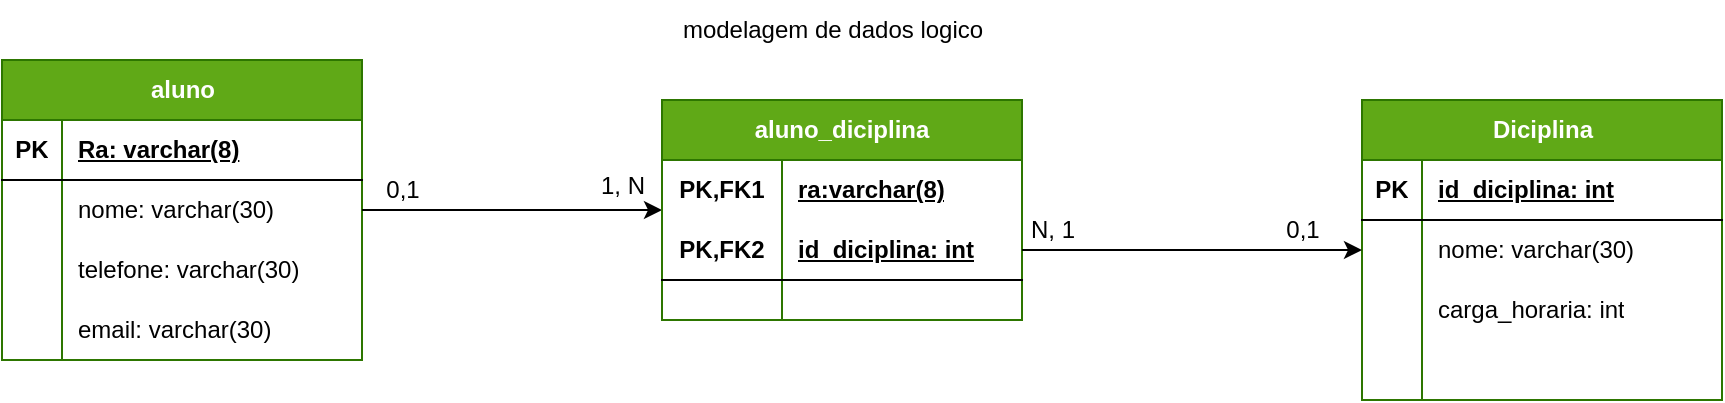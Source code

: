 <mxfile>
    <diagram name="Página-1" id="hj5oAvPs9bW1YueuxRnk">
        <mxGraphModel dx="810" dy="614" grid="1" gridSize="10" guides="1" tooltips="1" connect="1" arrows="1" fold="1" page="1" pageScale="1" pageWidth="827" pageHeight="1169" math="0" shadow="0">
            <root>
                <mxCell id="0"/>
                <mxCell id="1" parent="0"/>
                <mxCell id="XlVx4MY8PyVxlzWwPsr9-1" value="&lt;font style=&quot;vertical-align: inherit;&quot;&gt;&lt;font style=&quot;vertical-align: inherit;&quot;&gt;&lt;font style=&quot;vertical-align: inherit;&quot;&gt;&lt;font style=&quot;vertical-align: inherit;&quot;&gt;&lt;font style=&quot;vertical-align: inherit;&quot;&gt;&lt;font style=&quot;vertical-align: inherit;&quot;&gt;&lt;font style=&quot;vertical-align: inherit;&quot;&gt;&lt;font style=&quot;vertical-align: inherit;&quot;&gt;&lt;font style=&quot;vertical-align: inherit;&quot;&gt;&lt;font style=&quot;vertical-align: inherit;&quot;&gt;aluno&lt;/font&gt;&lt;/font&gt;&lt;/font&gt;&lt;/font&gt;&lt;/font&gt;&lt;/font&gt;&lt;/font&gt;&lt;/font&gt;&lt;/font&gt;&lt;/font&gt;" style="shape=table;startSize=30;container=1;collapsible=1;childLayout=tableLayout;fixedRows=1;rowLines=0;fontStyle=1;align=center;resizeLast=1;html=1;fillColor=#60a917;strokeColor=#2D7600;fontColor=#ffffff;" parent="1" vertex="1">
                    <mxGeometry x="210" y="180" width="180" height="150" as="geometry"/>
                </mxCell>
                <mxCell id="XlVx4MY8PyVxlzWwPsr9-2" value="" style="shape=tableRow;horizontal=0;startSize=0;swimlaneHead=0;swimlaneBody=0;fillColor=none;collapsible=0;dropTarget=0;points=[[0,0.5],[1,0.5]];portConstraint=eastwest;top=0;left=0;right=0;bottom=1;" parent="XlVx4MY8PyVxlzWwPsr9-1" vertex="1">
                    <mxGeometry y="30" width="180" height="30" as="geometry"/>
                </mxCell>
                <mxCell id="XlVx4MY8PyVxlzWwPsr9-3" value="PK" style="shape=partialRectangle;connectable=0;fillColor=none;top=0;left=0;bottom=0;right=0;fontStyle=1;overflow=hidden;whiteSpace=wrap;html=1;" parent="XlVx4MY8PyVxlzWwPsr9-2" vertex="1">
                    <mxGeometry width="30" height="30" as="geometry">
                        <mxRectangle width="30" height="30" as="alternateBounds"/>
                    </mxGeometry>
                </mxCell>
                <mxCell id="XlVx4MY8PyVxlzWwPsr9-4" value="&lt;font style=&quot;vertical-align: inherit;&quot;&gt;&lt;font style=&quot;vertical-align: inherit;&quot;&gt;Ra: varchar(8)&lt;/font&gt;&lt;/font&gt;" style="shape=partialRectangle;connectable=0;fillColor=none;top=0;left=0;bottom=0;right=0;align=left;spacingLeft=6;fontStyle=5;overflow=hidden;whiteSpace=wrap;html=1;" parent="XlVx4MY8PyVxlzWwPsr9-2" vertex="1">
                    <mxGeometry x="30" width="150" height="30" as="geometry">
                        <mxRectangle width="150" height="30" as="alternateBounds"/>
                    </mxGeometry>
                </mxCell>
                <mxCell id="XlVx4MY8PyVxlzWwPsr9-5" value="" style="shape=tableRow;horizontal=0;startSize=0;swimlaneHead=0;swimlaneBody=0;fillColor=none;collapsible=0;dropTarget=0;points=[[0,0.5],[1,0.5]];portConstraint=eastwest;top=0;left=0;right=0;bottom=0;" parent="XlVx4MY8PyVxlzWwPsr9-1" vertex="1">
                    <mxGeometry y="60" width="180" height="30" as="geometry"/>
                </mxCell>
                <mxCell id="XlVx4MY8PyVxlzWwPsr9-6" value="" style="shape=partialRectangle;connectable=0;fillColor=none;top=0;left=0;bottom=0;right=0;editable=1;overflow=hidden;whiteSpace=wrap;html=1;" parent="XlVx4MY8PyVxlzWwPsr9-5" vertex="1">
                    <mxGeometry width="30" height="30" as="geometry">
                        <mxRectangle width="30" height="30" as="alternateBounds"/>
                    </mxGeometry>
                </mxCell>
                <mxCell id="XlVx4MY8PyVxlzWwPsr9-7" value="&lt;font style=&quot;vertical-align: inherit;&quot;&gt;&lt;font style=&quot;vertical-align: inherit;&quot;&gt;nome: varchar(30)&lt;/font&gt;&lt;/font&gt;" style="shape=partialRectangle;connectable=0;fillColor=none;top=0;left=0;bottom=0;right=0;align=left;spacingLeft=6;overflow=hidden;whiteSpace=wrap;html=1;" parent="XlVx4MY8PyVxlzWwPsr9-5" vertex="1">
                    <mxGeometry x="30" width="150" height="30" as="geometry">
                        <mxRectangle width="150" height="30" as="alternateBounds"/>
                    </mxGeometry>
                </mxCell>
                <mxCell id="XlVx4MY8PyVxlzWwPsr9-8" value="" style="shape=tableRow;horizontal=0;startSize=0;swimlaneHead=0;swimlaneBody=0;fillColor=none;collapsible=0;dropTarget=0;points=[[0,0.5],[1,0.5]];portConstraint=eastwest;top=0;left=0;right=0;bottom=0;" parent="XlVx4MY8PyVxlzWwPsr9-1" vertex="1">
                    <mxGeometry y="90" width="180" height="30" as="geometry"/>
                </mxCell>
                <mxCell id="XlVx4MY8PyVxlzWwPsr9-9" value="" style="shape=partialRectangle;connectable=0;fillColor=none;top=0;left=0;bottom=0;right=0;editable=1;overflow=hidden;whiteSpace=wrap;html=1;" parent="XlVx4MY8PyVxlzWwPsr9-8" vertex="1">
                    <mxGeometry width="30" height="30" as="geometry">
                        <mxRectangle width="30" height="30" as="alternateBounds"/>
                    </mxGeometry>
                </mxCell>
                <mxCell id="XlVx4MY8PyVxlzWwPsr9-10" value="&lt;font style=&quot;vertical-align: inherit;&quot;&gt;&lt;font style=&quot;vertical-align: inherit;&quot;&gt;telefone: varchar(30)&lt;/font&gt;&lt;/font&gt;" style="shape=partialRectangle;connectable=0;fillColor=none;top=0;left=0;bottom=0;right=0;align=left;spacingLeft=6;overflow=hidden;whiteSpace=wrap;html=1;" parent="XlVx4MY8PyVxlzWwPsr9-8" vertex="1">
                    <mxGeometry x="30" width="150" height="30" as="geometry">
                        <mxRectangle width="150" height="30" as="alternateBounds"/>
                    </mxGeometry>
                </mxCell>
                <mxCell id="XlVx4MY8PyVxlzWwPsr9-11" value="" style="shape=tableRow;horizontal=0;startSize=0;swimlaneHead=0;swimlaneBody=0;fillColor=none;collapsible=0;dropTarget=0;points=[[0,0.5],[1,0.5]];portConstraint=eastwest;top=0;left=0;right=0;bottom=0;" parent="XlVx4MY8PyVxlzWwPsr9-1" vertex="1">
                    <mxGeometry y="120" width="180" height="30" as="geometry"/>
                </mxCell>
                <mxCell id="XlVx4MY8PyVxlzWwPsr9-12" value="" style="shape=partialRectangle;connectable=0;fillColor=none;top=0;left=0;bottom=0;right=0;editable=1;overflow=hidden;whiteSpace=wrap;html=1;" parent="XlVx4MY8PyVxlzWwPsr9-11" vertex="1">
                    <mxGeometry width="30" height="30" as="geometry">
                        <mxRectangle width="30" height="30" as="alternateBounds"/>
                    </mxGeometry>
                </mxCell>
                <mxCell id="XlVx4MY8PyVxlzWwPsr9-13" value="&lt;font style=&quot;vertical-align: inherit;&quot;&gt;&lt;font style=&quot;vertical-align: inherit;&quot;&gt;email: varchar(30)&lt;/font&gt;&lt;/font&gt;" style="shape=partialRectangle;connectable=0;fillColor=none;top=0;left=0;bottom=0;right=0;align=left;spacingLeft=6;overflow=hidden;whiteSpace=wrap;html=1;" parent="XlVx4MY8PyVxlzWwPsr9-11" vertex="1">
                    <mxGeometry x="30" width="150" height="30" as="geometry">
                        <mxRectangle width="150" height="30" as="alternateBounds"/>
                    </mxGeometry>
                </mxCell>
                <mxCell id="XlVx4MY8PyVxlzWwPsr9-14" style="edgeStyle=orthogonalEdgeStyle;rounded=0;orthogonalLoop=1;jettySize=auto;html=1;" parent="1" source="XlVx4MY8PyVxlzWwPsr9-5" target="XlVx4MY8PyVxlzWwPsr9-15" edge="1">
                    <mxGeometry relative="1" as="geometry">
                        <mxPoint x="630" y="275" as="targetPoint"/>
                    </mxGeometry>
                </mxCell>
                <mxCell id="XlVx4MY8PyVxlzWwPsr9-15" value="aluno_diciplina" style="shape=table;startSize=30;container=1;collapsible=1;childLayout=tableLayout;fixedRows=1;rowLines=0;fontStyle=1;align=center;resizeLast=1;html=1;whiteSpace=wrap;fillColor=#60a917;fontColor=#ffffff;strokeColor=#2D7600;" parent="1" vertex="1">
                    <mxGeometry x="540" y="200" width="180" height="110" as="geometry"/>
                </mxCell>
                <mxCell id="XlVx4MY8PyVxlzWwPsr9-16" value="" style="shape=tableRow;horizontal=0;startSize=0;swimlaneHead=0;swimlaneBody=0;fillColor=none;collapsible=0;dropTarget=0;points=[[0,0.5],[1,0.5]];portConstraint=eastwest;top=0;left=0;right=0;bottom=0;html=1;" parent="XlVx4MY8PyVxlzWwPsr9-15" vertex="1">
                    <mxGeometry y="30" width="180" height="30" as="geometry"/>
                </mxCell>
                <mxCell id="XlVx4MY8PyVxlzWwPsr9-17" value="PK,FK1" style="shape=partialRectangle;connectable=0;fillColor=none;top=0;left=0;bottom=0;right=0;fontStyle=1;overflow=hidden;html=1;whiteSpace=wrap;" parent="XlVx4MY8PyVxlzWwPsr9-16" vertex="1">
                    <mxGeometry width="60" height="30" as="geometry">
                        <mxRectangle width="60" height="30" as="alternateBounds"/>
                    </mxGeometry>
                </mxCell>
                <mxCell id="XlVx4MY8PyVxlzWwPsr9-18" value="&lt;font style=&quot;vertical-align: inherit;&quot;&gt;&lt;font style=&quot;vertical-align: inherit;&quot;&gt;ra:varchar(8)&lt;/font&gt;&lt;/font&gt;" style="shape=partialRectangle;connectable=0;fillColor=none;top=0;left=0;bottom=0;right=0;align=left;spacingLeft=6;fontStyle=5;overflow=hidden;html=1;whiteSpace=wrap;" parent="XlVx4MY8PyVxlzWwPsr9-16" vertex="1">
                    <mxGeometry x="60" width="120" height="30" as="geometry">
                        <mxRectangle width="120" height="30" as="alternateBounds"/>
                    </mxGeometry>
                </mxCell>
                <mxCell id="XlVx4MY8PyVxlzWwPsr9-19" value="" style="shape=tableRow;horizontal=0;startSize=0;swimlaneHead=0;swimlaneBody=0;fillColor=none;collapsible=0;dropTarget=0;points=[[0,0.5],[1,0.5]];portConstraint=eastwest;top=0;left=0;right=0;bottom=1;html=1;" parent="XlVx4MY8PyVxlzWwPsr9-15" vertex="1">
                    <mxGeometry y="60" width="180" height="30" as="geometry"/>
                </mxCell>
                <mxCell id="XlVx4MY8PyVxlzWwPsr9-20" value="PK,FK2" style="shape=partialRectangle;connectable=0;fillColor=none;top=0;left=0;bottom=0;right=0;fontStyle=1;overflow=hidden;html=1;whiteSpace=wrap;" parent="XlVx4MY8PyVxlzWwPsr9-19" vertex="1">
                    <mxGeometry width="60" height="30" as="geometry">
                        <mxRectangle width="60" height="30" as="alternateBounds"/>
                    </mxGeometry>
                </mxCell>
                <mxCell id="XlVx4MY8PyVxlzWwPsr9-21" value="&lt;font style=&quot;vertical-align: inherit;&quot;&gt;&lt;font style=&quot;vertical-align: inherit;&quot;&gt;id_diciplina: int&lt;/font&gt;&lt;/font&gt;" style="shape=partialRectangle;connectable=0;fillColor=none;top=0;left=0;bottom=0;right=0;align=left;spacingLeft=6;fontStyle=5;overflow=hidden;html=1;whiteSpace=wrap;" parent="XlVx4MY8PyVxlzWwPsr9-19" vertex="1">
                    <mxGeometry x="60" width="120" height="30" as="geometry">
                        <mxRectangle width="120" height="30" as="alternateBounds"/>
                    </mxGeometry>
                </mxCell>
                <mxCell id="XlVx4MY8PyVxlzWwPsr9-22" value="" style="shape=tableRow;horizontal=0;startSize=0;swimlaneHead=0;swimlaneBody=0;fillColor=none;collapsible=0;dropTarget=0;points=[[0,0.5],[1,0.5]];portConstraint=eastwest;top=0;left=0;right=0;bottom=0;html=1;" parent="XlVx4MY8PyVxlzWwPsr9-15" vertex="1">
                    <mxGeometry y="90" width="180" height="20" as="geometry"/>
                </mxCell>
                <mxCell id="XlVx4MY8PyVxlzWwPsr9-23" value="" style="shape=partialRectangle;connectable=0;fillColor=none;top=0;left=0;bottom=0;right=0;editable=1;overflow=hidden;html=1;whiteSpace=wrap;" parent="XlVx4MY8PyVxlzWwPsr9-22" vertex="1">
                    <mxGeometry width="60" height="20" as="geometry">
                        <mxRectangle width="60" height="20" as="alternateBounds"/>
                    </mxGeometry>
                </mxCell>
                <mxCell id="XlVx4MY8PyVxlzWwPsr9-24" value="" style="shape=partialRectangle;connectable=0;fillColor=none;top=0;left=0;bottom=0;right=0;align=left;spacingLeft=6;overflow=hidden;html=1;whiteSpace=wrap;" parent="XlVx4MY8PyVxlzWwPsr9-22" vertex="1">
                    <mxGeometry x="60" width="120" height="20" as="geometry">
                        <mxRectangle width="120" height="20" as="alternateBounds"/>
                    </mxGeometry>
                </mxCell>
                <mxCell id="XlVx4MY8PyVxlzWwPsr9-28" value="Diciplina" style="shape=table;startSize=30;container=1;collapsible=1;childLayout=tableLayout;fixedRows=1;rowLines=0;fontStyle=1;align=center;resizeLast=1;html=1;fillColor=#60a917;fontColor=#ffffff;strokeColor=#2D7600;" parent="1" vertex="1">
                    <mxGeometry x="890" y="200" width="180" height="150" as="geometry"/>
                </mxCell>
                <mxCell id="XlVx4MY8PyVxlzWwPsr9-29" value="" style="shape=tableRow;horizontal=0;startSize=0;swimlaneHead=0;swimlaneBody=0;fillColor=none;collapsible=0;dropTarget=0;points=[[0,0.5],[1,0.5]];portConstraint=eastwest;top=0;left=0;right=0;bottom=1;" parent="XlVx4MY8PyVxlzWwPsr9-28" vertex="1">
                    <mxGeometry y="30" width="180" height="30" as="geometry"/>
                </mxCell>
                <mxCell id="XlVx4MY8PyVxlzWwPsr9-30" value="PK" style="shape=partialRectangle;connectable=0;fillColor=none;top=0;left=0;bottom=0;right=0;fontStyle=1;overflow=hidden;whiteSpace=wrap;html=1;" parent="XlVx4MY8PyVxlzWwPsr9-29" vertex="1">
                    <mxGeometry width="30" height="30" as="geometry">
                        <mxRectangle width="30" height="30" as="alternateBounds"/>
                    </mxGeometry>
                </mxCell>
                <mxCell id="XlVx4MY8PyVxlzWwPsr9-31" value="id_diciplina: int" style="shape=partialRectangle;connectable=0;fillColor=none;top=0;left=0;bottom=0;right=0;align=left;spacingLeft=6;fontStyle=5;overflow=hidden;whiteSpace=wrap;html=1;" parent="XlVx4MY8PyVxlzWwPsr9-29" vertex="1">
                    <mxGeometry x="30" width="150" height="30" as="geometry">
                        <mxRectangle width="150" height="30" as="alternateBounds"/>
                    </mxGeometry>
                </mxCell>
                <mxCell id="XlVx4MY8PyVxlzWwPsr9-32" value="" style="shape=tableRow;horizontal=0;startSize=0;swimlaneHead=0;swimlaneBody=0;fillColor=none;collapsible=0;dropTarget=0;points=[[0,0.5],[1,0.5]];portConstraint=eastwest;top=0;left=0;right=0;bottom=0;" parent="XlVx4MY8PyVxlzWwPsr9-28" vertex="1">
                    <mxGeometry y="60" width="180" height="30" as="geometry"/>
                </mxCell>
                <mxCell id="XlVx4MY8PyVxlzWwPsr9-33" value="" style="shape=partialRectangle;connectable=0;fillColor=none;top=0;left=0;bottom=0;right=0;editable=1;overflow=hidden;whiteSpace=wrap;html=1;" parent="XlVx4MY8PyVxlzWwPsr9-32" vertex="1">
                    <mxGeometry width="30" height="30" as="geometry">
                        <mxRectangle width="30" height="30" as="alternateBounds"/>
                    </mxGeometry>
                </mxCell>
                <mxCell id="XlVx4MY8PyVxlzWwPsr9-34" value="nome: varchar(30)" style="shape=partialRectangle;connectable=0;fillColor=none;top=0;left=0;bottom=0;right=0;align=left;spacingLeft=6;overflow=hidden;whiteSpace=wrap;html=1;" parent="XlVx4MY8PyVxlzWwPsr9-32" vertex="1">
                    <mxGeometry x="30" width="150" height="30" as="geometry">
                        <mxRectangle width="150" height="30" as="alternateBounds"/>
                    </mxGeometry>
                </mxCell>
                <mxCell id="XlVx4MY8PyVxlzWwPsr9-35" value="" style="shape=tableRow;horizontal=0;startSize=0;swimlaneHead=0;swimlaneBody=0;fillColor=none;collapsible=0;dropTarget=0;points=[[0,0.5],[1,0.5]];portConstraint=eastwest;top=0;left=0;right=0;bottom=0;" parent="XlVx4MY8PyVxlzWwPsr9-28" vertex="1">
                    <mxGeometry y="90" width="180" height="30" as="geometry"/>
                </mxCell>
                <mxCell id="XlVx4MY8PyVxlzWwPsr9-36" value="" style="shape=partialRectangle;connectable=0;fillColor=none;top=0;left=0;bottom=0;right=0;editable=1;overflow=hidden;whiteSpace=wrap;html=1;" parent="XlVx4MY8PyVxlzWwPsr9-35" vertex="1">
                    <mxGeometry width="30" height="30" as="geometry">
                        <mxRectangle width="30" height="30" as="alternateBounds"/>
                    </mxGeometry>
                </mxCell>
                <mxCell id="XlVx4MY8PyVxlzWwPsr9-37" value="carga_horaria: int" style="shape=partialRectangle;connectable=0;fillColor=none;top=0;left=0;bottom=0;right=0;align=left;spacingLeft=6;overflow=hidden;whiteSpace=wrap;html=1;" parent="XlVx4MY8PyVxlzWwPsr9-35" vertex="1">
                    <mxGeometry x="30" width="150" height="30" as="geometry">
                        <mxRectangle width="150" height="30" as="alternateBounds"/>
                    </mxGeometry>
                </mxCell>
                <mxCell id="XlVx4MY8PyVxlzWwPsr9-38" value="" style="shape=tableRow;horizontal=0;startSize=0;swimlaneHead=0;swimlaneBody=0;fillColor=none;collapsible=0;dropTarget=0;points=[[0,0.5],[1,0.5]];portConstraint=eastwest;top=0;left=0;right=0;bottom=0;" parent="XlVx4MY8PyVxlzWwPsr9-28" vertex="1">
                    <mxGeometry y="120" width="180" height="30" as="geometry"/>
                </mxCell>
                <mxCell id="XlVx4MY8PyVxlzWwPsr9-39" value="" style="shape=partialRectangle;connectable=0;fillColor=none;top=0;left=0;bottom=0;right=0;editable=1;overflow=hidden;whiteSpace=wrap;html=1;" parent="XlVx4MY8PyVxlzWwPsr9-38" vertex="1">
                    <mxGeometry width="30" height="30" as="geometry">
                        <mxRectangle width="30" height="30" as="alternateBounds"/>
                    </mxGeometry>
                </mxCell>
                <mxCell id="XlVx4MY8PyVxlzWwPsr9-40" value="" style="shape=partialRectangle;connectable=0;fillColor=none;top=0;left=0;bottom=0;right=0;align=left;spacingLeft=6;overflow=hidden;whiteSpace=wrap;html=1;" parent="XlVx4MY8PyVxlzWwPsr9-38" vertex="1">
                    <mxGeometry x="30" width="150" height="30" as="geometry">
                        <mxRectangle width="150" height="30" as="alternateBounds"/>
                    </mxGeometry>
                </mxCell>
                <mxCell id="XlVx4MY8PyVxlzWwPsr9-41" style="edgeStyle=orthogonalEdgeStyle;rounded=0;orthogonalLoop=1;jettySize=auto;html=1;exitX=1;exitY=0.5;exitDx=0;exitDy=0;" parent="1" source="XlVx4MY8PyVxlzWwPsr9-19" target="XlVx4MY8PyVxlzWwPsr9-32" edge="1">
                    <mxGeometry relative="1" as="geometry">
                        <mxPoint x="770" y="275.143" as="targetPoint"/>
                    </mxGeometry>
                </mxCell>
                <mxCell id="XlVx4MY8PyVxlzWwPsr9-42" value="0,1" style="text;html=1;align=center;verticalAlign=middle;resizable=0;points=[];autosize=1;strokeColor=none;fillColor=none;" parent="1" vertex="1">
                    <mxGeometry x="390" y="230" width="40" height="30" as="geometry"/>
                </mxCell>
                <mxCell id="XlVx4MY8PyVxlzWwPsr9-43" value="1, N" style="text;html=1;align=center;verticalAlign=middle;resizable=0;points=[];autosize=1;strokeColor=none;fillColor=none;" parent="1" vertex="1">
                    <mxGeometry x="495" y="228" width="50" height="30" as="geometry"/>
                </mxCell>
                <mxCell id="XlVx4MY8PyVxlzWwPsr9-44" value="0,1" style="text;html=1;align=center;verticalAlign=middle;resizable=0;points=[];autosize=1;strokeColor=none;fillColor=none;" parent="1" vertex="1">
                    <mxGeometry x="840" y="250" width="40" height="30" as="geometry"/>
                </mxCell>
                <mxCell id="XlVx4MY8PyVxlzWwPsr9-45" value="N, 1" style="text;html=1;align=center;verticalAlign=middle;resizable=0;points=[];autosize=1;strokeColor=none;fillColor=none;" parent="1" vertex="1">
                    <mxGeometry x="710" y="250" width="50" height="30" as="geometry"/>
                </mxCell>
                <mxCell id="XlVx4MY8PyVxlzWwPsr9-46" value="modelagem de dados logico" style="text;html=1;align=center;verticalAlign=middle;resizable=0;points=[];autosize=1;strokeColor=none;fillColor=none;" parent="1" vertex="1">
                    <mxGeometry x="540" y="150" width="170" height="30" as="geometry"/>
                </mxCell>
            </root>
        </mxGraphModel>
    </diagram>
</mxfile>